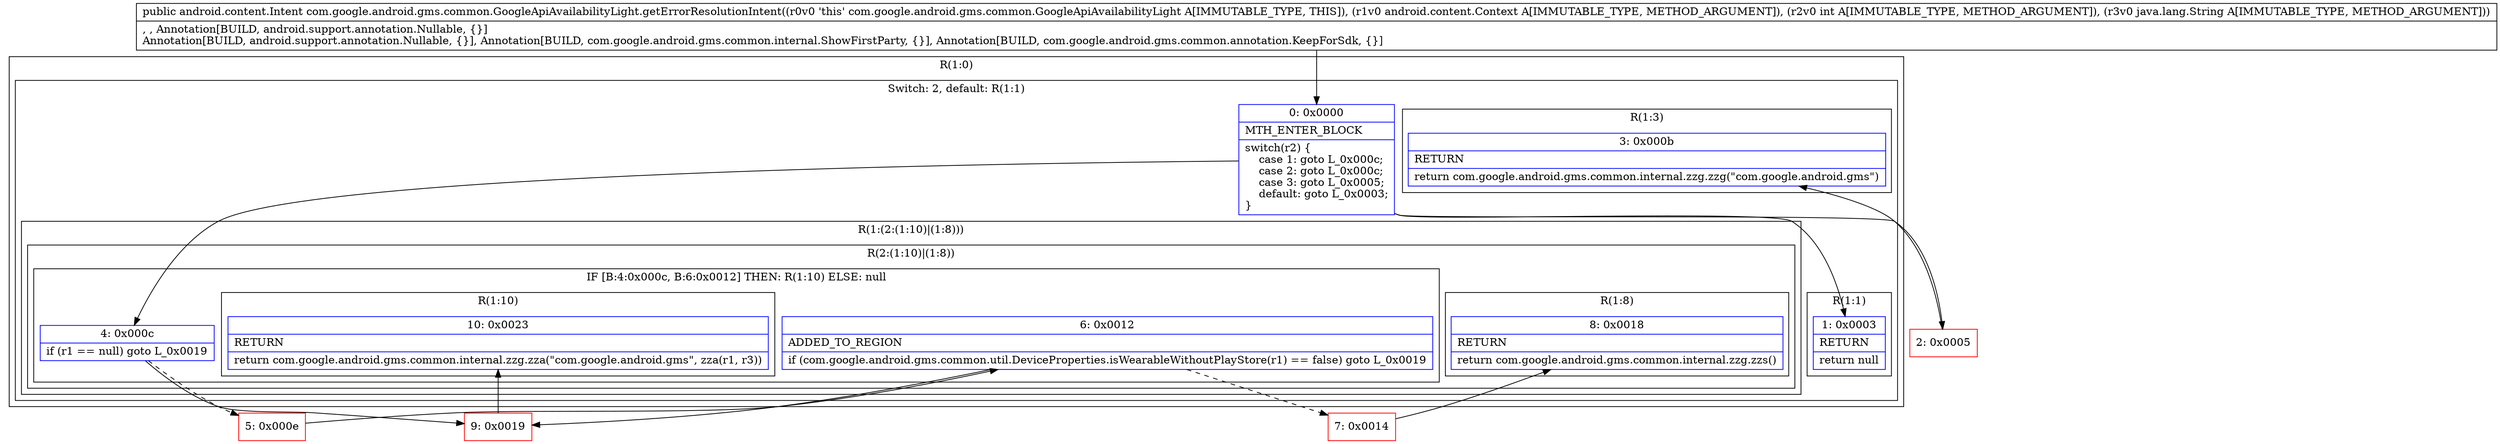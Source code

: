 digraph "CFG forcom.google.android.gms.common.GoogleApiAvailabilityLight.getErrorResolutionIntent(Landroid\/content\/Context;ILjava\/lang\/String;)Landroid\/content\/Intent;" {
subgraph cluster_Region_264047081 {
label = "R(1:0)";
node [shape=record,color=blue];
subgraph cluster_SwitchRegion_272901219 {
label = "Switch: 2, default: R(1:1)";
node [shape=record,color=blue];
Node_0 [shape=record,label="{0\:\ 0x0000|MTH_ENTER_BLOCK\l|switch(r2) \{\l    case 1: goto L_0x000c;\l    case 2: goto L_0x000c;\l    case 3: goto L_0x0005;\l    default: goto L_0x0003;\l\}\l}"];
subgraph cluster_Region_1583631418 {
label = "R(1:(2:(1:10)|(1:8)))";
node [shape=record,color=blue];
subgraph cluster_Region_1922587694 {
label = "R(2:(1:10)|(1:8))";
node [shape=record,color=blue];
subgraph cluster_IfRegion_353231317 {
label = "IF [B:4:0x000c, B:6:0x0012] THEN: R(1:10) ELSE: null";
node [shape=record,color=blue];
Node_4 [shape=record,label="{4\:\ 0x000c|if (r1 == null) goto L_0x0019\l}"];
Node_6 [shape=record,label="{6\:\ 0x0012|ADDED_TO_REGION\l|if (com.google.android.gms.common.util.DeviceProperties.isWearableWithoutPlayStore(r1) == false) goto L_0x0019\l}"];
subgraph cluster_Region_609990699 {
label = "R(1:10)";
node [shape=record,color=blue];
Node_10 [shape=record,label="{10\:\ 0x0023|RETURN\l|return com.google.android.gms.common.internal.zzg.zza(\"com.google.android.gms\", zza(r1, r3))\l}"];
}
}
subgraph cluster_Region_1478632710 {
label = "R(1:8)";
node [shape=record,color=blue];
Node_8 [shape=record,label="{8\:\ 0x0018|RETURN\l|return com.google.android.gms.common.internal.zzg.zzs()\l}"];
}
}
}
subgraph cluster_Region_1760262912 {
label = "R(1:3)";
node [shape=record,color=blue];
Node_3 [shape=record,label="{3\:\ 0x000b|RETURN\l|return com.google.android.gms.common.internal.zzg.zzg(\"com.google.android.gms\")\l}"];
}
subgraph cluster_Region_311569537 {
label = "R(1:1)";
node [shape=record,color=blue];
Node_1 [shape=record,label="{1\:\ 0x0003|RETURN\l|return null\l}"];
}
}
}
Node_2 [shape=record,color=red,label="{2\:\ 0x0005}"];
Node_5 [shape=record,color=red,label="{5\:\ 0x000e}"];
Node_7 [shape=record,color=red,label="{7\:\ 0x0014}"];
Node_9 [shape=record,color=red,label="{9\:\ 0x0019}"];
MethodNode[shape=record,label="{public android.content.Intent com.google.android.gms.common.GoogleApiAvailabilityLight.getErrorResolutionIntent((r0v0 'this' com.google.android.gms.common.GoogleApiAvailabilityLight A[IMMUTABLE_TYPE, THIS]), (r1v0 android.content.Context A[IMMUTABLE_TYPE, METHOD_ARGUMENT]), (r2v0 int A[IMMUTABLE_TYPE, METHOD_ARGUMENT]), (r3v0 java.lang.String A[IMMUTABLE_TYPE, METHOD_ARGUMENT]))  | , , Annotation[BUILD, android.support.annotation.Nullable, \{\}]\lAnnotation[BUILD, android.support.annotation.Nullable, \{\}], Annotation[BUILD, com.google.android.gms.common.internal.ShowFirstParty, \{\}], Annotation[BUILD, com.google.android.gms.common.annotation.KeepForSdk, \{\}]\l}"];
MethodNode -> Node_0;
Node_0 -> Node_1;
Node_0 -> Node_2;
Node_0 -> Node_4;
Node_4 -> Node_5[style=dashed];
Node_4 -> Node_9;
Node_6 -> Node_7[style=dashed];
Node_6 -> Node_9;
Node_2 -> Node_3;
Node_5 -> Node_6;
Node_7 -> Node_8;
Node_9 -> Node_10;
}

